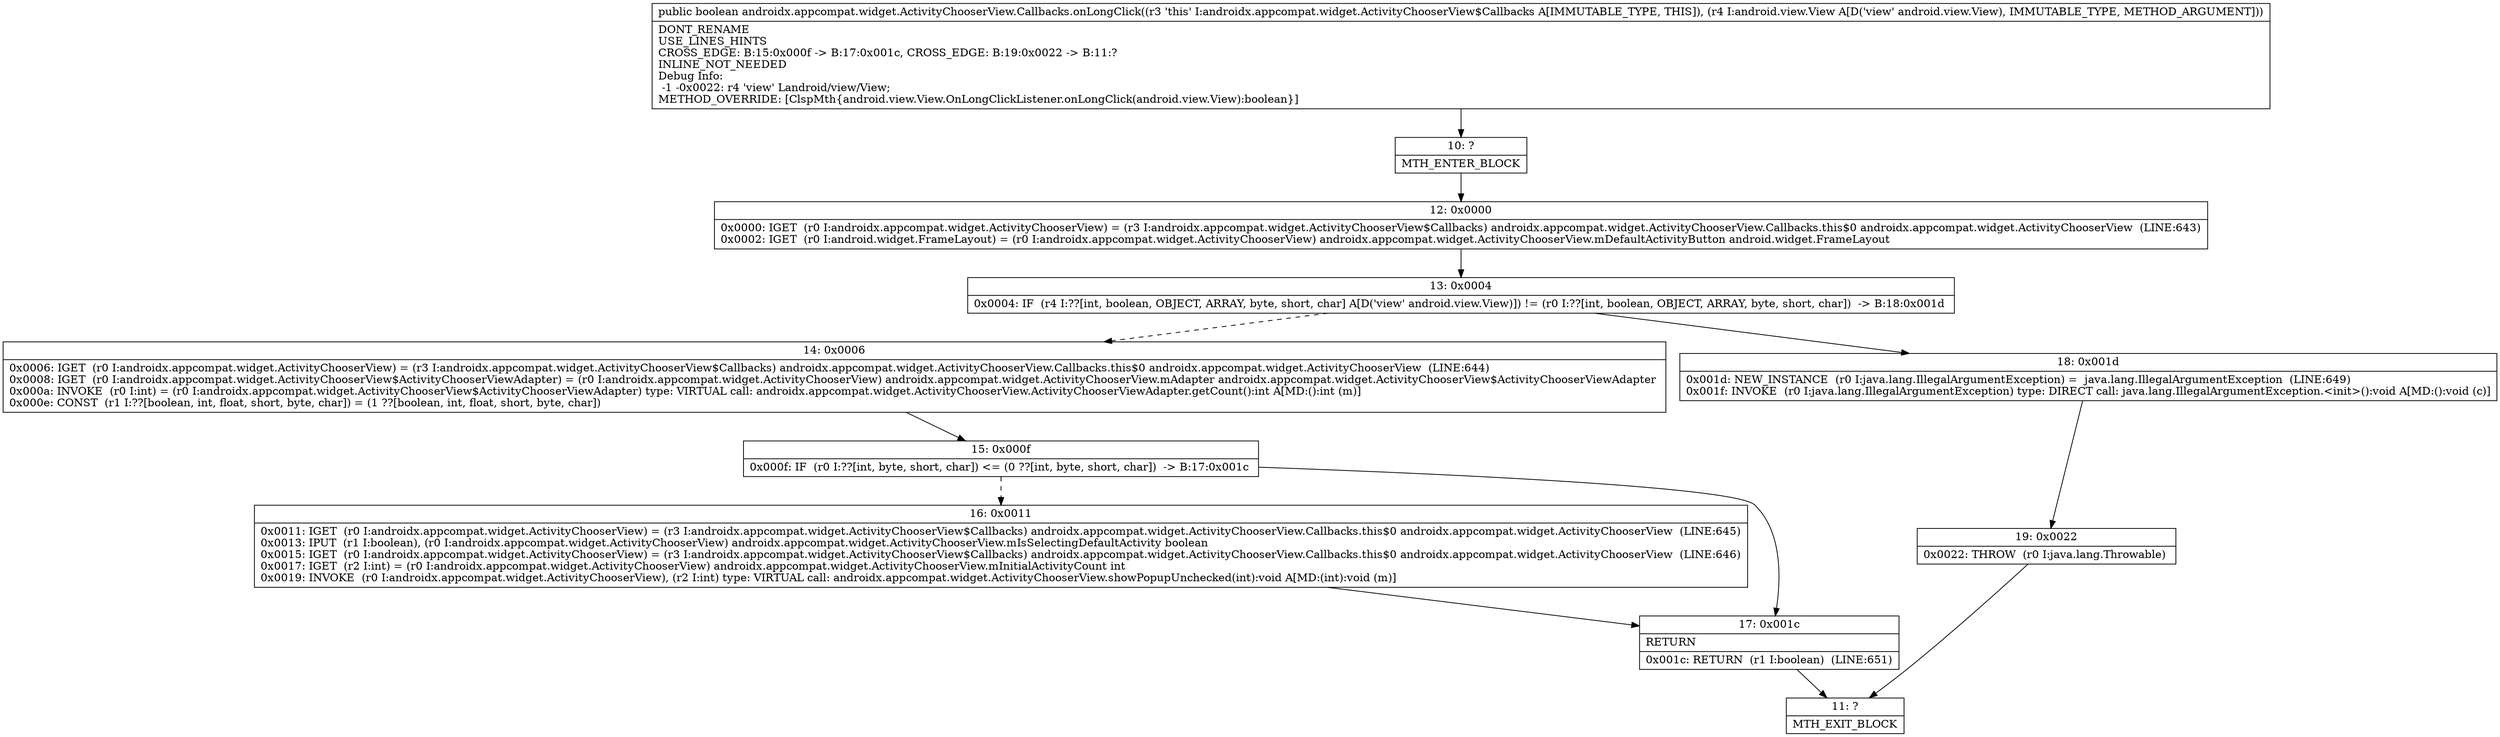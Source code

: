digraph "CFG forandroidx.appcompat.widget.ActivityChooserView.Callbacks.onLongClick(Landroid\/view\/View;)Z" {
Node_10 [shape=record,label="{10\:\ ?|MTH_ENTER_BLOCK\l}"];
Node_12 [shape=record,label="{12\:\ 0x0000|0x0000: IGET  (r0 I:androidx.appcompat.widget.ActivityChooserView) = (r3 I:androidx.appcompat.widget.ActivityChooserView$Callbacks) androidx.appcompat.widget.ActivityChooserView.Callbacks.this$0 androidx.appcompat.widget.ActivityChooserView  (LINE:643)\l0x0002: IGET  (r0 I:android.widget.FrameLayout) = (r0 I:androidx.appcompat.widget.ActivityChooserView) androidx.appcompat.widget.ActivityChooserView.mDefaultActivityButton android.widget.FrameLayout \l}"];
Node_13 [shape=record,label="{13\:\ 0x0004|0x0004: IF  (r4 I:??[int, boolean, OBJECT, ARRAY, byte, short, char] A[D('view' android.view.View)]) != (r0 I:??[int, boolean, OBJECT, ARRAY, byte, short, char])  \-\> B:18:0x001d \l}"];
Node_14 [shape=record,label="{14\:\ 0x0006|0x0006: IGET  (r0 I:androidx.appcompat.widget.ActivityChooserView) = (r3 I:androidx.appcompat.widget.ActivityChooserView$Callbacks) androidx.appcompat.widget.ActivityChooserView.Callbacks.this$0 androidx.appcompat.widget.ActivityChooserView  (LINE:644)\l0x0008: IGET  (r0 I:androidx.appcompat.widget.ActivityChooserView$ActivityChooserViewAdapter) = (r0 I:androidx.appcompat.widget.ActivityChooserView) androidx.appcompat.widget.ActivityChooserView.mAdapter androidx.appcompat.widget.ActivityChooserView$ActivityChooserViewAdapter \l0x000a: INVOKE  (r0 I:int) = (r0 I:androidx.appcompat.widget.ActivityChooserView$ActivityChooserViewAdapter) type: VIRTUAL call: androidx.appcompat.widget.ActivityChooserView.ActivityChooserViewAdapter.getCount():int A[MD:():int (m)]\l0x000e: CONST  (r1 I:??[boolean, int, float, short, byte, char]) = (1 ??[boolean, int, float, short, byte, char]) \l}"];
Node_15 [shape=record,label="{15\:\ 0x000f|0x000f: IF  (r0 I:??[int, byte, short, char]) \<= (0 ??[int, byte, short, char])  \-\> B:17:0x001c \l}"];
Node_16 [shape=record,label="{16\:\ 0x0011|0x0011: IGET  (r0 I:androidx.appcompat.widget.ActivityChooserView) = (r3 I:androidx.appcompat.widget.ActivityChooserView$Callbacks) androidx.appcompat.widget.ActivityChooserView.Callbacks.this$0 androidx.appcompat.widget.ActivityChooserView  (LINE:645)\l0x0013: IPUT  (r1 I:boolean), (r0 I:androidx.appcompat.widget.ActivityChooserView) androidx.appcompat.widget.ActivityChooserView.mIsSelectingDefaultActivity boolean \l0x0015: IGET  (r0 I:androidx.appcompat.widget.ActivityChooserView) = (r3 I:androidx.appcompat.widget.ActivityChooserView$Callbacks) androidx.appcompat.widget.ActivityChooserView.Callbacks.this$0 androidx.appcompat.widget.ActivityChooserView  (LINE:646)\l0x0017: IGET  (r2 I:int) = (r0 I:androidx.appcompat.widget.ActivityChooserView) androidx.appcompat.widget.ActivityChooserView.mInitialActivityCount int \l0x0019: INVOKE  (r0 I:androidx.appcompat.widget.ActivityChooserView), (r2 I:int) type: VIRTUAL call: androidx.appcompat.widget.ActivityChooserView.showPopupUnchecked(int):void A[MD:(int):void (m)]\l}"];
Node_17 [shape=record,label="{17\:\ 0x001c|RETURN\l|0x001c: RETURN  (r1 I:boolean)  (LINE:651)\l}"];
Node_11 [shape=record,label="{11\:\ ?|MTH_EXIT_BLOCK\l}"];
Node_18 [shape=record,label="{18\:\ 0x001d|0x001d: NEW_INSTANCE  (r0 I:java.lang.IllegalArgumentException) =  java.lang.IllegalArgumentException  (LINE:649)\l0x001f: INVOKE  (r0 I:java.lang.IllegalArgumentException) type: DIRECT call: java.lang.IllegalArgumentException.\<init\>():void A[MD:():void (c)]\l}"];
Node_19 [shape=record,label="{19\:\ 0x0022|0x0022: THROW  (r0 I:java.lang.Throwable) \l}"];
MethodNode[shape=record,label="{public boolean androidx.appcompat.widget.ActivityChooserView.Callbacks.onLongClick((r3 'this' I:androidx.appcompat.widget.ActivityChooserView$Callbacks A[IMMUTABLE_TYPE, THIS]), (r4 I:android.view.View A[D('view' android.view.View), IMMUTABLE_TYPE, METHOD_ARGUMENT]))  | DONT_RENAME\lUSE_LINES_HINTS\lCROSS_EDGE: B:15:0x000f \-\> B:17:0x001c, CROSS_EDGE: B:19:0x0022 \-\> B:11:?\lINLINE_NOT_NEEDED\lDebug Info:\l  \-1 \-0x0022: r4 'view' Landroid\/view\/View;\lMETHOD_OVERRIDE: [ClspMth\{android.view.View.OnLongClickListener.onLongClick(android.view.View):boolean\}]\l}"];
MethodNode -> Node_10;Node_10 -> Node_12;
Node_12 -> Node_13;
Node_13 -> Node_14[style=dashed];
Node_13 -> Node_18;
Node_14 -> Node_15;
Node_15 -> Node_16[style=dashed];
Node_15 -> Node_17;
Node_16 -> Node_17;
Node_17 -> Node_11;
Node_18 -> Node_19;
Node_19 -> Node_11;
}

